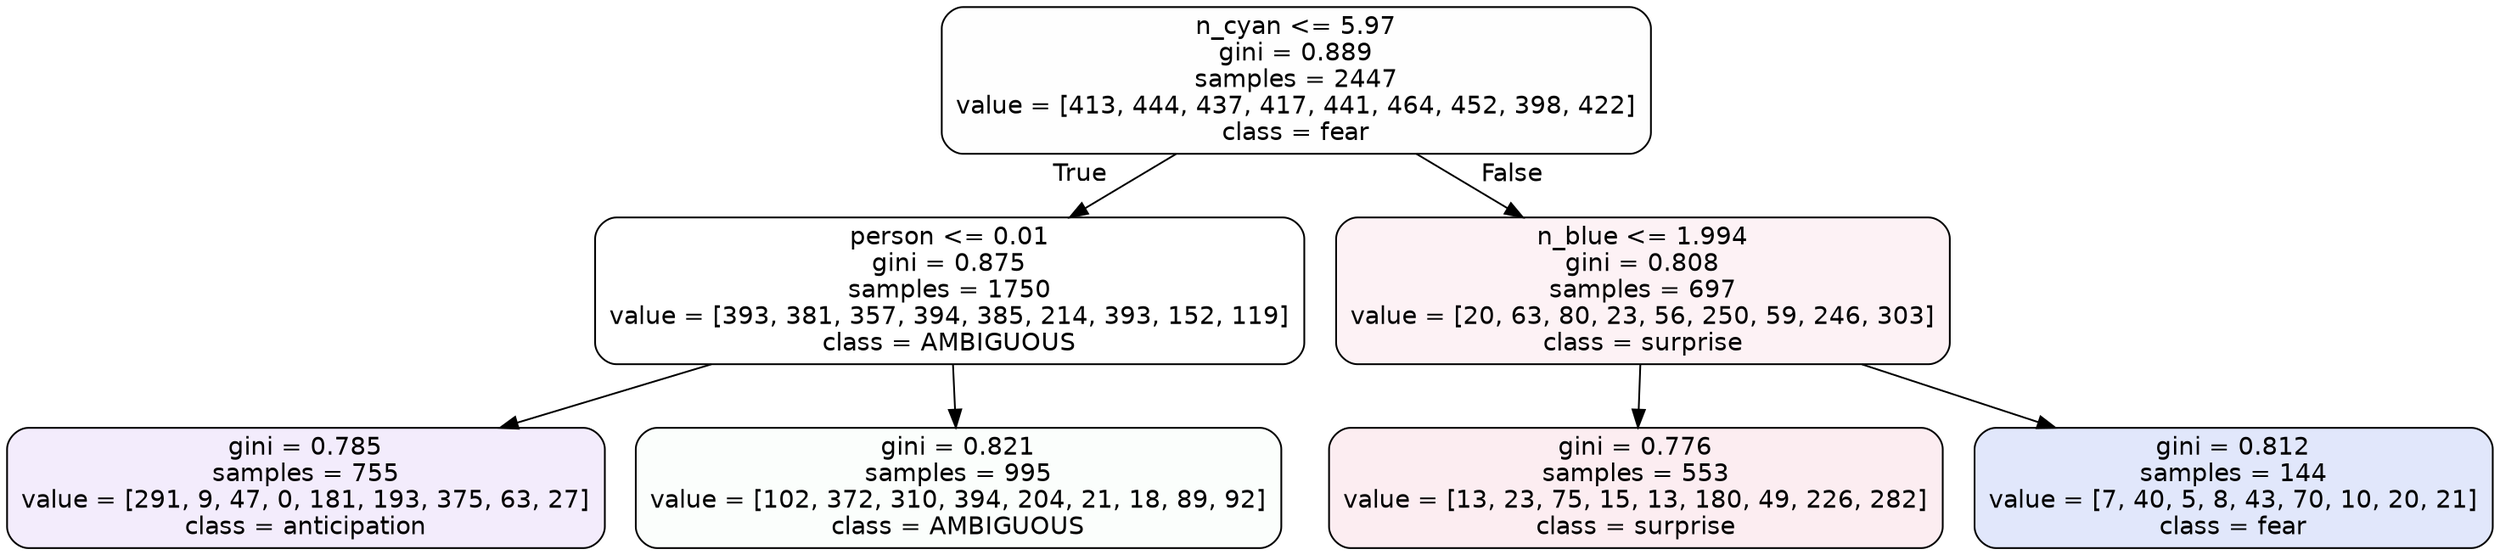 digraph Tree {
node [shape=box, style="filled, rounded", color="black", fontname=helvetica] ;
edge [fontname=helvetica] ;
0 [label="n_cyan <= 5.97\ngini = 0.889\nsamples = 2447\nvalue = [413, 444, 437, 417, 441, 464, 452, 398, 422]\nclass = fear", fillcolor="#3964e501"] ;
1 [label="person <= 0.01\ngini = 0.875\nsamples = 1750\nvalue = [393, 381, 357, 394, 385, 214, 393, 152, 119]\nclass = AMBIGUOUS", fillcolor="#39e58100"] ;
0 -> 1 [labeldistance=2.5, labelangle=45, headlabel="True"] ;
2 [label="gini = 0.785\nsamples = 755\nvalue = [291, 9, 47, 0, 181, 193, 375, 63, 27]\nclass = anticipation", fillcolor="#8139e518"] ;
1 -> 2 ;
3 [label="gini = 0.821\nsamples = 995\nvalue = [102, 372, 310, 394, 204, 21, 18, 89, 92]\nclass = AMBIGUOUS", fillcolor="#39e58105"] ;
1 -> 3 ;
4 [label="n_blue <= 1.994\ngini = 0.808\nsamples = 697\nvalue = [20, 63, 80, 23, 56, 250, 59, 246, 303]\nclass = surprise", fillcolor="#e5396410"] ;
0 -> 4 [labeldistance=2.5, labelangle=-45, headlabel="False"] ;
5 [label="gini = 0.776\nsamples = 553\nvalue = [13, 23, 75, 15, 13, 180, 49, 226, 282]\nclass = surprise", fillcolor="#e5396416"] ;
4 -> 5 ;
6 [label="gini = 0.812\nsamples = 144\nvalue = [7, 40, 5, 8, 43, 70, 10, 20, 21]\nclass = fear", fillcolor="#3964e526"] ;
4 -> 6 ;
}
